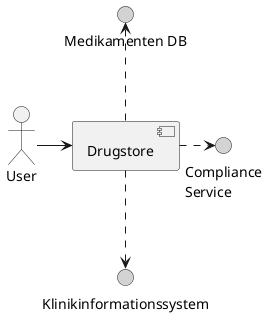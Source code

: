 @startuml

actor "User" as user

interface Klinikinformationssystem as ki #lightgrey
interface "Medikamenten DB" as mdb #lightgrey
interface "Compliance\nService" as cs #lightgrey
[Drugstore] as drugstore

user -right-> drugstore

drugstore .down.> ki
drugstore .up.> mdb
drugstore .right.> cs

@enduml
